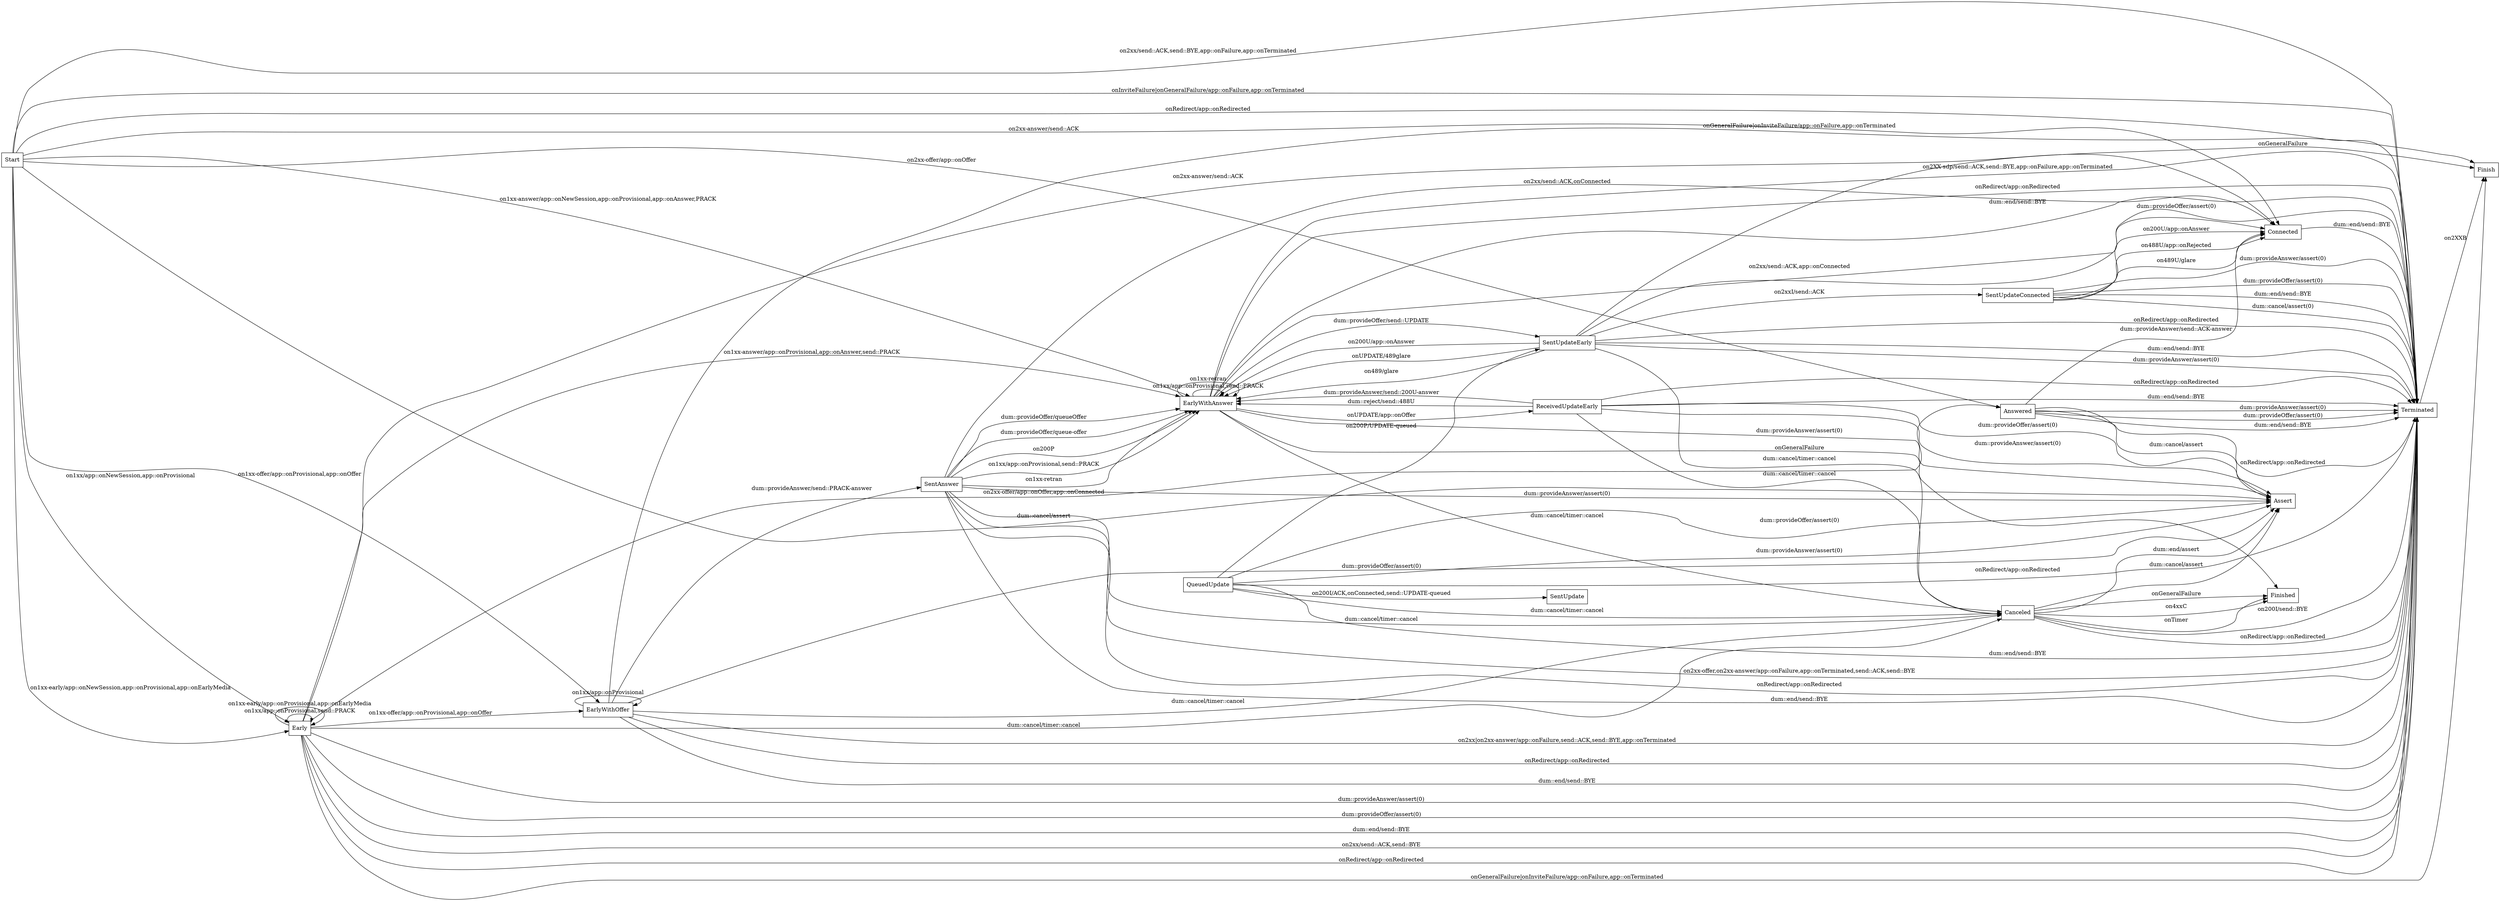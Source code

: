 //  names start with cap are states
//  names start with app:: are appliction handlers
//  names start with dum:: are dum interface to application
//  names start with lower case are actions
//  names start with on are events

digraph UAC {
    rankdir=LR;
    node [shape = box];

    // create a timer in the DialogSet when 1xx is received including 100
    Start -> Early                              [ label = "on1xx/app::onNewSession,app::onProvisional" ];
    Start -> Early                              [ label = "on1xx-early/app::onNewSession,app::onProvisional,app::onEarlyMedia" ];
    Start -> EarlyWithOffer                     [ label = "on1xx-offer/app::onProvisional,app::onOffer" ];
    Start -> EarlyWithAnswer                    [ label = "on1xx-answer/app::onNewSession,app::onProvisional,app::onAnswer,PRACK" ];
    Start -> Answered                           [ label = "on2xx-offer/app::onOffer" ];
    Start -> Connected                          [ label = "on2xx-answer/send::ACK" ];
    Start -> Terminated                         [ label = "on2xx/send::ACK,send::BYE,app::onFailure,app::onTerminated" ];
    Start -> Terminated                         [ label = "onInviteFailure|onGeneralFailure/app::onFailure,app::onTerminated" ];
    Start -> Terminated                         [ label = "onRedirect/app::onRedirected" ];
    Start -> Assert                             [ label = "dum::cancel/assert" ];

    Early -> Early                              [ label = "on1xx/app::onProvisional,send::PRACK" ];
    Early -> Early                              [ label = "on1xx-early/app::onProvisional,app::onEarlyMedia" ];
    Early -> EarlyWithOffer                     [ label = "on1xx-offer/app::onProvisional,app::onOffer" ];
    Early -> EarlyWithAnswer                    [ label = "on1xx-answer/app::onProvisional,app::onAnswer,send::PRACK" ];
    Early -> Answered                           [ label = "on2xx-offer/app::onOffer,app::onConnected" ];
    Early -> Connected                          [ label = "on2xx-answer/send::ACK" ];
    Early -> Terminated                         [ label = "on2xx/send::ACK,send::BYE" ];
    Early -> Finish                             [ label = "onGeneralFailure|onInviteFailure/app::onFailure,app::onTerminated" ];
    Early -> Terminated                         [ label = "onRedirect/app::onRedirected" ];
    Early -> Canceled                           [ label = "dum::cancel/timer::cancel" ];
    Early -> Terminated                         [ label = "dum::provideAnswer/assert(0)" ];
    Early -> Terminated                         [ label = "dum::provideOffer/assert(0)" ];
    Early -> Terminated                         [ label = "dum::end/send::BYE" ];


    EarlyWithOffer -> EarlyWithOffer            [ label = "on1xx/app::onProvisional" ];
    //  Ken's note:
    //  Rohan says, the first 180 an UAS is to respond to an INVITE w/offer, must contain an answer.
    EarlyWithOffer -> SentAnswer                [ label = "dum::provideAnswer/send::PRACK-answer" ];
    EarlyWithOffer -> Terminated                [ label = "on2xx|on2xx-answer/app::onFailure,send::ACK,send::BYE,app::onTerminated" ];
    EarlyWithOffer -> Terminated                [ label = "onRedirect/app::onRedirected" ];
    EarlyWithOffer -> Finish                    [ label = "onGeneralFailure|onInviteFailure/app::onFailure,app::onTerminated" ];
    EarlyWithOffer -> Canceled                  [ label = "dum::cancel/timer::cancel" ];
    EarlyWithOffer -> Assert                    [ label = "dum::provideOffer/assert(0)" ];
    EarlyWithOffer -> Terminated                [ label = "dum::end/send::BYE" ];

    EarlyWithAnswer -> EarlyWithAnswer          [ label = "on1xx/app::onProvisional,send::PRACK" ];
    EarlyWithAnswer -> EarlyWithAnswer          [ label = "on1xx-retran" ];
    EarlyWithAnswer -> Connected                [ label = "on2xx/send::ACK,app::onConnected" ];
    EarlyWithAnswer -> Terminated           [ label = "on2XX-sdp/send::ACK,send::BYE,app::onFailure,app::onTerminated" ];
    EarlyWithAnswer -> ReceivedUpdateEarly  [ label = "onUPDATE/app::onOffer" ];
    EarlyWithAnswer -> SentUpdateEarly      [ label = "dum::provideOffer/send::UPDATE" ];    // Can I send the UPDATE before I get 200/PRACK
    EarlyWithAnswer -> Terminated           [ label = "onRedirect/app::onRedirected" ];
    EarlyWithAnswer -> Finished             [ label = "onGeneralFailure" ];
    EarlyWithAnswer -> Canceled             [ label = "dum::cancel/timer::cancel" ];
    EarlyWithAnswer -> Terminated           [ label = "dum::end/send::BYE" ];
    EarlyWithAnswer -> Assert               [ label = "dum::provideAnswer/assert(0)" ];

    SentUpdateEarly -> EarlyWithAnswer      [ label = "on200U/app::onAnswer" ];
    SentUpdateEarly -> EarlyWithAnswer      [ label = "onUPDATE/489glare" ];
    SentUpdateEarly -> EarlyWithAnswer      [ label = "on489/glare" ];
    SentUpdateEarly -> SentUpdateConnected  [ label = "on2xxI/send::ACK" ];
    SentUpdateEarly -> Finish               [ label = "onGeneralFailure" ];
    SentUpdateEarly -> Canceled             [ label = "dum::cancel/timer::cancel" ];
    SentUpdateEarly -> Terminated           [ label = "dum::provideAnswer/assert(0)" ];
    SentUpdateEarly -> Terminated           [ label = "dum::provideOffer/assert(0)" ];
    SentUpdateEarly -> Terminated           [ label = "onRedirect/app::onRedirected" ];
    SentUpdateEarly -> Terminated           [ label = "dum::end/send::BYE" ];

    SentUpdateConnected -> Connected        [ label = "on200U/app::onAnswer" ];
    SentUpdateConnected -> Connected        [ label = "on488U/app::onRejected" ];
    SentUpdateConnected -> Connected        [ label = "on489U/glare" ];
    SentUpdateConnected -> Terminated       [ label = "dum::cancel/assert(0)" ];
    SentUpdateConnected -> Terminated       [ label = "dum::provideAnswer/assert(0)" ];
    SentUpdateConnected -> Terminated       [ label = "dum::provideOffer/assert(0)" ];
    SentUpdateConnected -> Terminated       [ label = "dum::end/send::BYE" ];

    ReceivedUpdateEarly -> Terminated       [ label = "onRedirect/app::onRedirected" ];
    ReceivedUpdateEarly -> EarlyWithAnswer  [ label = "dum::provideAnswer/send::200U-answer" ];
    ReceivedUpdateEarly -> EarlyWithAnswer  [ label = "dum::reject/send::488U" ];
    ReceivedUpdateEarly -> Canceled         [ label = "dum::cancel/timer::cancel" ];
    ReceivedUpdateEarly -> Terminated       [ label = "dum::end/send::BYE" ];
    ReceivedUpdateEarly -> Assert           [ label = "dum::provideAnswer/assert(0)" ];
    ReceivedUpdateEarly -> Assert           [ label = "dum::provideOffer/assert(0)" ];

    Answered -> Connected                       [ label = "dum::provideAnswer/send::ACK-answer" ];
    Answered -> Terminated                      [ label = "onRedirect/app::onRedirected" ];
    Answered -> Terminated                      [ label = "dum::provideAnswer/assert(0)" ];
    Answered -> Terminated                      [ label = "dum::provideOffer/assert(0)" ];
    Answered -> Terminated                      [ label = "dum::end/send::BYE" ];
    Answered -> Assert                          [ label = "dum::cancel/assert" ];

    SentAnswer -> EarlyWithAnswer               [ label = "dum::provideOffer/queue-offer" ]; 
    SentAnswer -> EarlyWithAnswer               [ label = "on200P" ];
    SentAnswer -> Connected                     [ label = "on2xx/send::ACK,onConnected" ];
    SentAnswer -> Terminated                    [ label = "on2xx-offer,on2xx-answer/app::onFailure,app::onTerminated,send::ACK,send::BYE" ];
    SentAnswer -> EarlyWithAnswer               [ label = "on1xx/app::onProvisional,send::PRACK" ];
    SentAnswer -> EarlyWithAnswer               [ label = "on1xx-retran" ];
    SentAnswer -> Terminated                    [ label = "onRedirect/app::onRedirected" ];
    SentAnswer -> Terminated                    [ label = "dum::end/send::BYE" ];
    SentAnswer -> EarlyWithAnswer               [ label = "dum::provideOffer/queueOffer" ];
    SentAnswer -> Canceled                      [ label = "dum::cancel/timer::cancel" ];
    SentAnswer -> Assert                        [ label = "dum::provideAnswer/assert(0)" ];

    QueuedUpdate -> SentUpdateEarly             [ label = "on200P/UPDATE-queued" ];
    QueuedUpdate -> SentUpdate                  [ label = "on200I/ACK,onConnected,send::UPDATE-queued" ];
    QueuedUpdate -> Terminated                  [ label = "onRedirect/app::onRedirected" ];
    QueuedUpdate -> Terminated                  [ label = "dum::end/send::BYE" ];
    QueuedUpdate -> Canceled                    [ label = "dum::cancel/timer::cancel" ];
    QueuedUpdate -> Assert                      [ label = "dum::provideAnswer/assert(0)" ];
    QueuedUpdate -> Assert                      [ label = "dum::provideOffer/assert(0)" ];

    Canceled -> Finished                        [ label = "onTimer" ];
    Canceled -> Finished                        [ label = "onGeneralFailure" ];
    Canceled -> Finished                        [ label = "on4xxC" ];
    Canceled -> Terminated                      [ label = "on200I/send::BYE" ];
    Canceled -> Terminated                      [ label = "onRedirect/app::onRedirected" ];
    Canceled -> Assert                          [ label = "dum::cancel/assert" ];
    Canceled -> Assert                          [ label = "dum::end/assert" ];
        
    Connected -> Terminated                     [ label = "dum::end/send::BYE" ];

    Terminated -> Finish                        [ label = "on2XXB" ];
}
